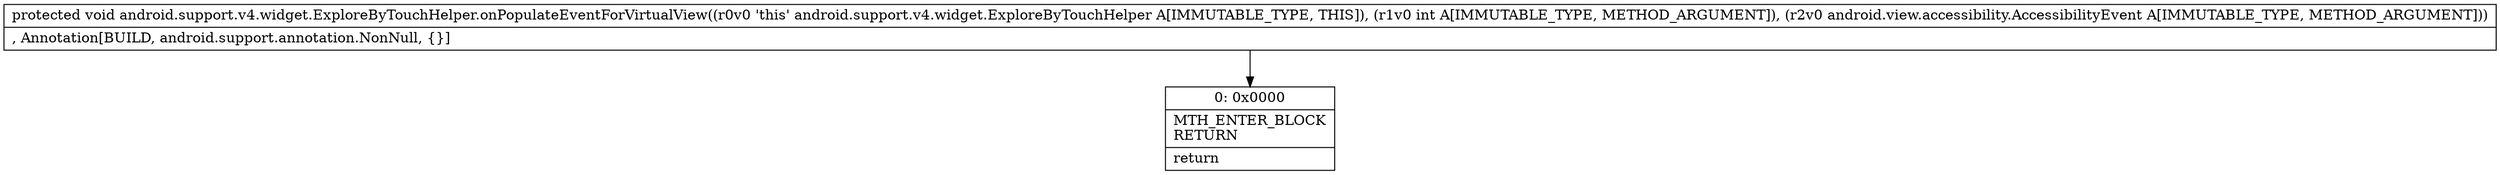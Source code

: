 digraph "CFG forandroid.support.v4.widget.ExploreByTouchHelper.onPopulateEventForVirtualView(ILandroid\/view\/accessibility\/AccessibilityEvent;)V" {
Node_0 [shape=record,label="{0\:\ 0x0000|MTH_ENTER_BLOCK\lRETURN\l|return\l}"];
MethodNode[shape=record,label="{protected void android.support.v4.widget.ExploreByTouchHelper.onPopulateEventForVirtualView((r0v0 'this' android.support.v4.widget.ExploreByTouchHelper A[IMMUTABLE_TYPE, THIS]), (r1v0 int A[IMMUTABLE_TYPE, METHOD_ARGUMENT]), (r2v0 android.view.accessibility.AccessibilityEvent A[IMMUTABLE_TYPE, METHOD_ARGUMENT]))  | , Annotation[BUILD, android.support.annotation.NonNull, \{\}]\l}"];
MethodNode -> Node_0;
}

